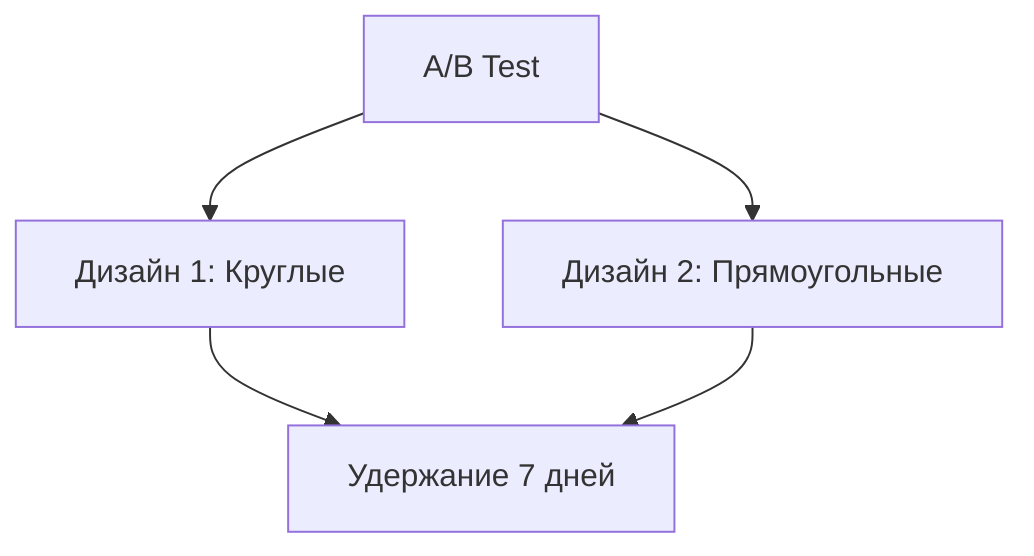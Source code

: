 %% A/B-тест кнопок: сравнение двух дизайнов.
graph TD
    A[A/B Test] --> B[Дизайн 1: Круглые]
    A --> C[Дизайн 2: Прямоугольные]
    B --> D[Удержание 7 дней]
    C --> D